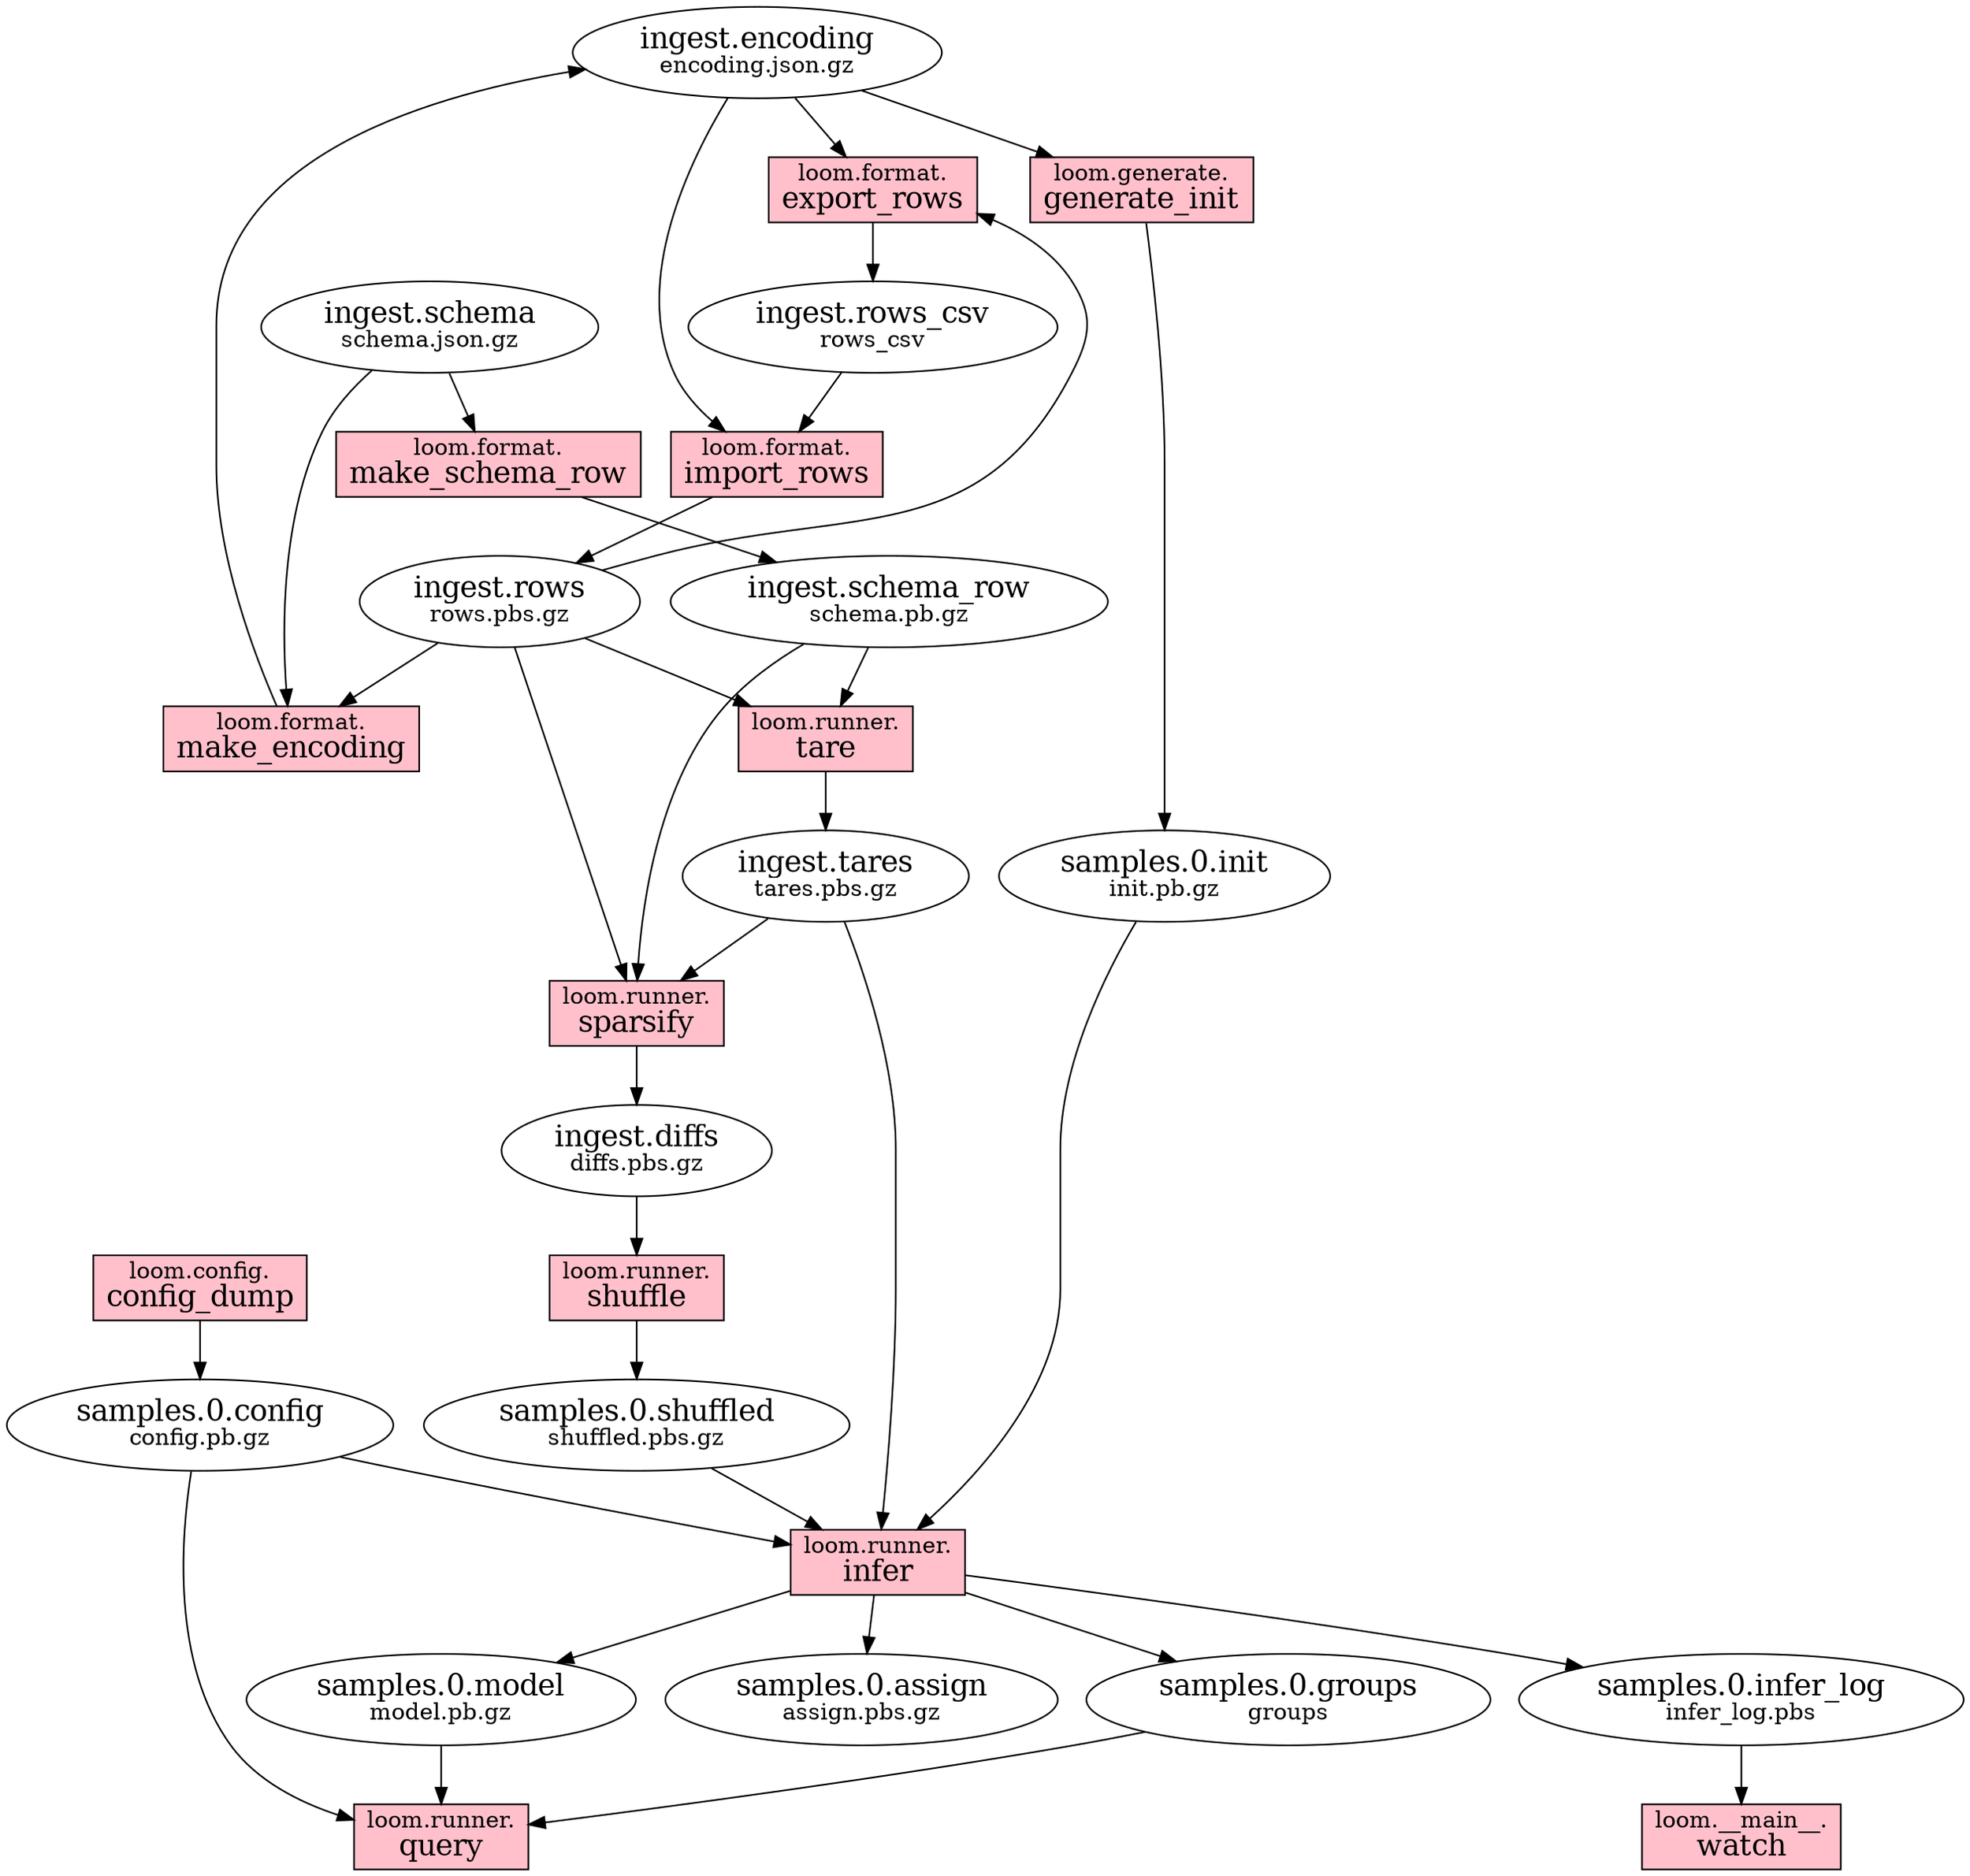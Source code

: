 // this file was generated by /home/fobermeyer/sf/loom/loom/documented.py
digraph G {
  overlap=false;

  // data
  {
    node [shape=ellipse];
    samples_0_model [label=<<FONT POINT-SIZE="18">samples.0.model</FONT><BR/>model.pb.gz>];
    ingest_diffs [label=<<FONT POINT-SIZE="18">ingest.diffs</FONT><BR/>diffs.pbs.gz>];
    samples_0_init [label=<<FONT POINT-SIZE="18">samples.0.init</FONT><BR/>init.pb.gz>];
    samples_0_shuffled [label=<<FONT POINT-SIZE="18">samples.0.shuffled</FONT><BR/>shuffled.pbs.gz>];
    samples_0_assign [label=<<FONT POINT-SIZE="18">samples.0.assign</FONT><BR/>assign.pbs.gz>];
    samples_0_infer_log [label=<<FONT POINT-SIZE="18">samples.0.infer_log</FONT><BR/>infer_log.pbs>];
    ingest_rows [label=<<FONT POINT-SIZE="18">ingest.rows</FONT><BR/>rows.pbs.gz>];
    ingest_tares [label=<<FONT POINT-SIZE="18">ingest.tares</FONT><BR/>tares.pbs.gz>];
    samples_0_config [label=<<FONT POINT-SIZE="18">samples.0.config</FONT><BR/>config.pb.gz>];
    ingest_schema_row [label=<<FONT POINT-SIZE="18">ingest.schema_row</FONT><BR/>schema.pb.gz>];
    ingest_schema [label=<<FONT POINT-SIZE="18">ingest.schema</FONT><BR/>schema.json.gz>];
    samples_0_groups [label=<<FONT POINT-SIZE="18">samples.0.groups</FONT><BR/>groups>];
    ingest_rows_csv [label=<<FONT POINT-SIZE="18">ingest.rows_csv</FONT><BR/>rows_csv>];
    ingest_encoding [label=<<FONT POINT-SIZE="18">ingest.encoding</FONT><BR/>encoding.json.gz>];
  }

  // transforms
  {
    node [shape=box, style=filled];

    tare [label=<loom.runner.<BR/><FONT POINT-SIZE="18">tare</FONT>>, fillcolor=pink];
    export_rows [label=<loom.format.<BR/><FONT POINT-SIZE="18">export_rows</FONT>>, fillcolor=pink];
    query [label=<loom.runner.<BR/><FONT POINT-SIZE="18">query</FONT>>, fillcolor=pink];
    sparsify [label=<loom.runner.<BR/><FONT POINT-SIZE="18">sparsify</FONT>>, fillcolor=pink];
    config_dump [label=<loom.config.<BR/><FONT POINT-SIZE="18">config_dump</FONT>>, fillcolor=pink];
    watch [label=<loom.__main__.<BR/><FONT POINT-SIZE="18">watch</FONT>>, fillcolor=pink];
    generate_init [label=<loom.generate.<BR/><FONT POINT-SIZE="18">generate_init</FONT>>, fillcolor=pink];
    make_encoding [label=<loom.format.<BR/><FONT POINT-SIZE="18">make_encoding</FONT>>, fillcolor=pink];
    shuffle [label=<loom.runner.<BR/><FONT POINT-SIZE="18">shuffle</FONT>>, fillcolor=pink];
    make_schema_row [label=<loom.format.<BR/><FONT POINT-SIZE="18">make_schema_row</FONT>>, fillcolor=pink];
    infer [label=<loom.runner.<BR/><FONT POINT-SIZE="18">infer</FONT>>, fillcolor=pink];
    import_rows [label=<loom.format.<BR/><FONT POINT-SIZE="18">import_rows</FONT>>, fillcolor=pink];

    ingest_schema_row -> tare [weight=1.0];
    ingest_rows -> tare [weight=1.0];
    tare -> ingest_tares [weight=1.0];
    ingest_encoding -> export_rows [weight=1.0];
    ingest_rows -> export_rows [weight=1.0];
    export_rows -> ingest_rows_csv [weight=1.0];
    samples_0_config -> query [weight=1.0];
    samples_0_model -> query [weight=1.0];
    samples_0_groups -> query [weight=1.0];
    ingest_schema_row -> sparsify [weight=1.0];
    ingest_tares -> sparsify [weight=1.0];
    ingest_rows -> sparsify [weight=1.0];
    sparsify -> ingest_diffs [weight=1.0];
    config_dump -> samples_0_config [weight=1.0];
    samples_0_infer_log -> watch [weight=1.0];
    ingest_encoding -> generate_init [weight=1.0];
    generate_init -> samples_0_init [weight=1.0];
    ingest_schema -> make_encoding [weight=1.0];
    ingest_rows -> make_encoding [weight=1.0];
    make_encoding -> ingest_encoding [weight=1.0];
    ingest_diffs -> shuffle [weight=1.0];
    shuffle -> samples_0_shuffled [weight=1.0];
    ingest_schema -> make_schema_row [weight=1.0];
    make_schema_row -> ingest_schema_row [weight=1.0];
    samples_0_config -> infer [weight=1.0];
    samples_0_shuffled -> infer [weight=1.0];
    ingest_tares -> infer [weight=1.0];
    samples_0_init -> infer [weight=1.0];
    infer -> samples_0_model [weight=1.0];
    infer -> samples_0_groups [weight=1.0];
    infer -> samples_0_assign [weight=1.0];
    infer -> samples_0_infer_log [weight=1.0];
    ingest_encoding -> import_rows [weight=1.0];
    ingest_rows_csv -> import_rows [weight=1.0];
    import_rows -> ingest_rows [weight=1.0];
  }
}
